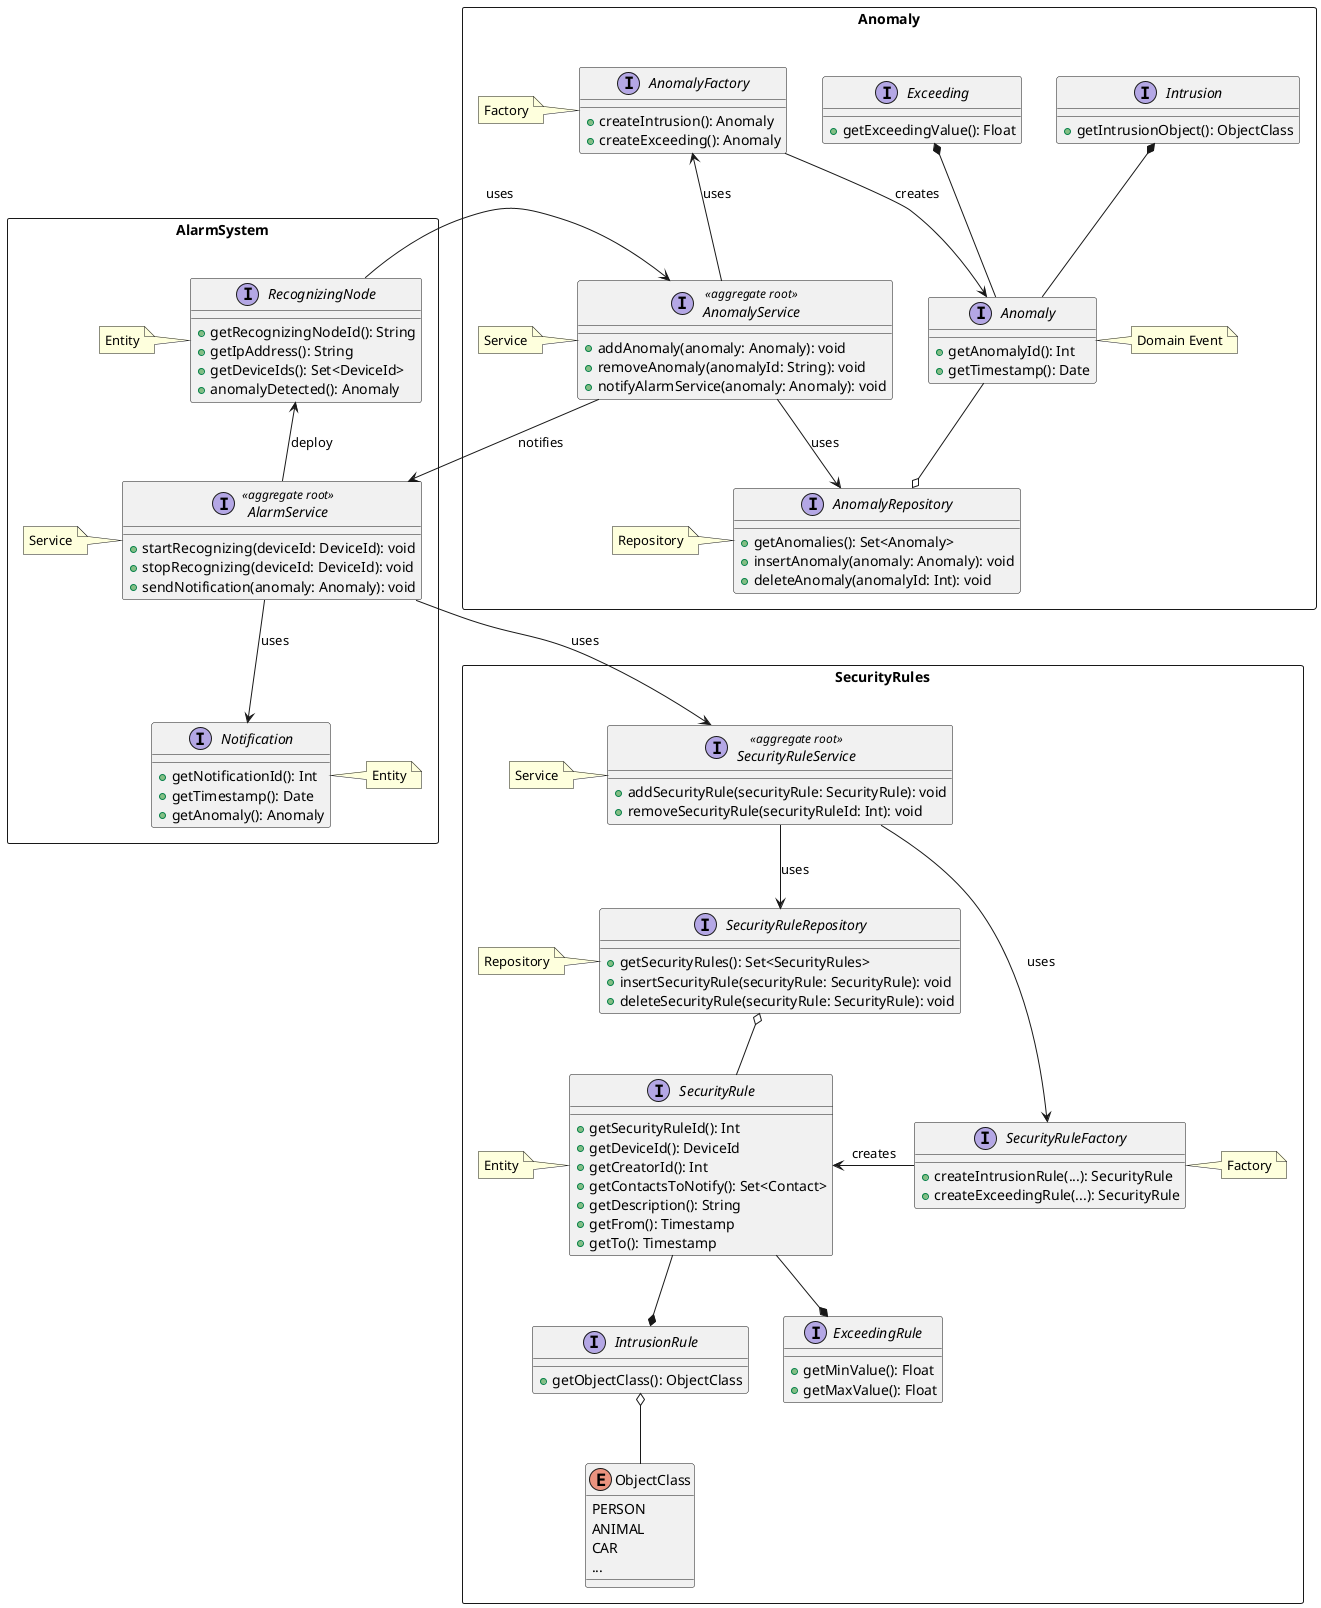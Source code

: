 @startuml


package Anomaly <<Rectangle>> {

    interface Anomaly {
      + getAnomalyId(): Int
      + getTimestamp(): Date
    }
    note right of Anomaly: Domain Event

    interface Exceeding {
      + getExceedingValue(): Float
    }

    interface Intrusion {
      + getIntrusionObject(): ObjectClass
    }

    Exceeding *-- Anomaly
    Intrusion *-- Anomaly

    !startsub AnomalyRoot
    interface AnomalyService <<aggregate root>> {
      + addAnomaly(anomaly: Anomaly): void
      + removeAnomaly(anomalyId: String): void
      + notifyAlarmService(anomaly: Anomaly): void
    }
    !endsub AnomalyRoot
    note left of AnomalyService: Service

    interface AnomalyFactory {
      + createIntrusion(): Anomaly
      + createExceeding(): Anomaly
    }
    note left: Factory
    AnomalyFactory --> Anomaly : creates
    AnomalyFactory <-- AnomalyService : uses

    interface AnomalyRepository {
      + getAnomalies(): Set<Anomaly>
      + insertAnomaly(anomaly: Anomaly): void
      + deleteAnomaly(anomalyId: Int): void
    }
    note left of AnomalyRepository: Repository
    AnomalyRepository o-up- Anomaly
    AnomalyService --> AnomalyRepository : uses

}

package SecurityRules <<Rectangle>> {

    !startsub SecurityRuleRoot

    interface SecurityRuleService <<aggregate root>> {
      + addSecurityRule(securityRule: SecurityRule): void
      + removeSecurityRule(securityRuleId: Int): void
    }
    !endsub SecurityRuleRoot
    note left of SecurityRuleService: Service
    SecurityRuleService --> SecurityRuleRepository : uses
    SecurityRuleService --> SecurityRuleFactory : uses

    interface SecurityRuleRepository {
      + getSecurityRules(): Set<SecurityRules>
      + insertSecurityRule(securityRule: SecurityRule): void
      + deleteSecurityRule(securityRule: SecurityRule): void
    }
    note left of SecurityRuleRepository : Repository
    SecurityRuleRepository o-- SecurityRule


    interface SecurityRule {
      + getSecurityRuleId(): Int
      + getDeviceId(): DeviceId
      + getCreatorId(): Int
      + getContactsToNotify(): Set<Contact>
      + getDescription(): String
      + getFrom(): Timestamp
      + getTo(): Timestamp
    }
    note left of SecurityRule: Entity

    interface SecurityRuleFactory {
      + createIntrusionRule(...): SecurityRule
      + createExceedingRule(...): SecurityRule
    }
    note right of SecurityRuleFactory : Factory
    SecurityRuleFactory -left-> SecurityRule : creates

    interface IntrusionRule {
      + getObjectClass(): ObjectClass
    }
    IntrusionRule o-- ObjectClass

    interface ExceedingRule {
      + getMinValue(): Float
      + getMaxValue(): Float
    }

    enum ObjectClass {
      PERSON
      ANIMAL
      CAR
      ...
    }

}

package AlarmSystem <<Rectangle>> {

    !startsub AlarmServiceRoot
    interface AlarmService <<aggregate root>> {
      + startRecognizing(deviceId: DeviceId): void
      + stopRecognizing(deviceId: DeviceId): void
      + sendNotification(anomaly: Anomaly): void
    }
    AlarmService --> SecurityRuleService : uses
    RecognizingNode <-down- AlarmService : deploy
    AnomalyService --> AlarmService : notifies

    interface RecognizingNode {
      + getRecognizingNodeId(): String
      + getIpAddress(): String
      + getDeviceIds(): Set<DeviceId>
      + anomalyDetected(): Anomaly
    }
    RecognizingNode --> AnomalyService: uses
    !endsub AlarmServiceRoot
    note left of AlarmService: Service

    note left of RecognizingNode: Entity
    SecurityRule --* ExceedingRule
    SecurityRule --* IntrusionRule
    interface Notification {
      + getNotificationId(): Int
      + getTimestamp(): Date
      + getAnomaly(): Anomaly
    }
    note right of Notification: Entity
    AlarmService --> Notification : uses


}


@enduml
